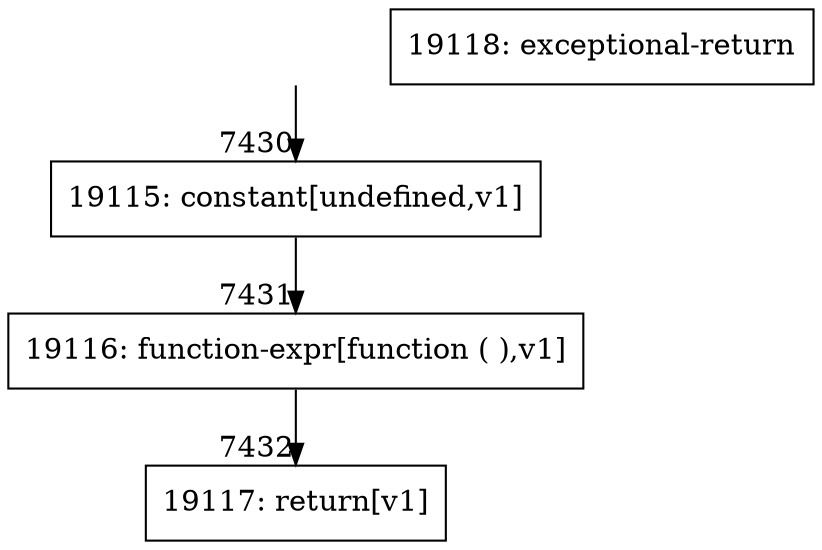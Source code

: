 digraph {
rankdir="TD"
BB_entry555[shape=none,label=""];
BB_entry555 -> BB7430 [tailport=s, headport=n, headlabel="    7430"]
BB7430 [shape=record label="{19115: constant[undefined,v1]}" ] 
BB7430 -> BB7431 [tailport=s, headport=n, headlabel="      7431"]
BB7431 [shape=record label="{19116: function-expr[function ( ),v1]}" ] 
BB7431 -> BB7432 [tailport=s, headport=n, headlabel="      7432"]
BB7432 [shape=record label="{19117: return[v1]}" ] 
BB7433 [shape=record label="{19118: exceptional-return}" ] 
//#$~ 11850
}
